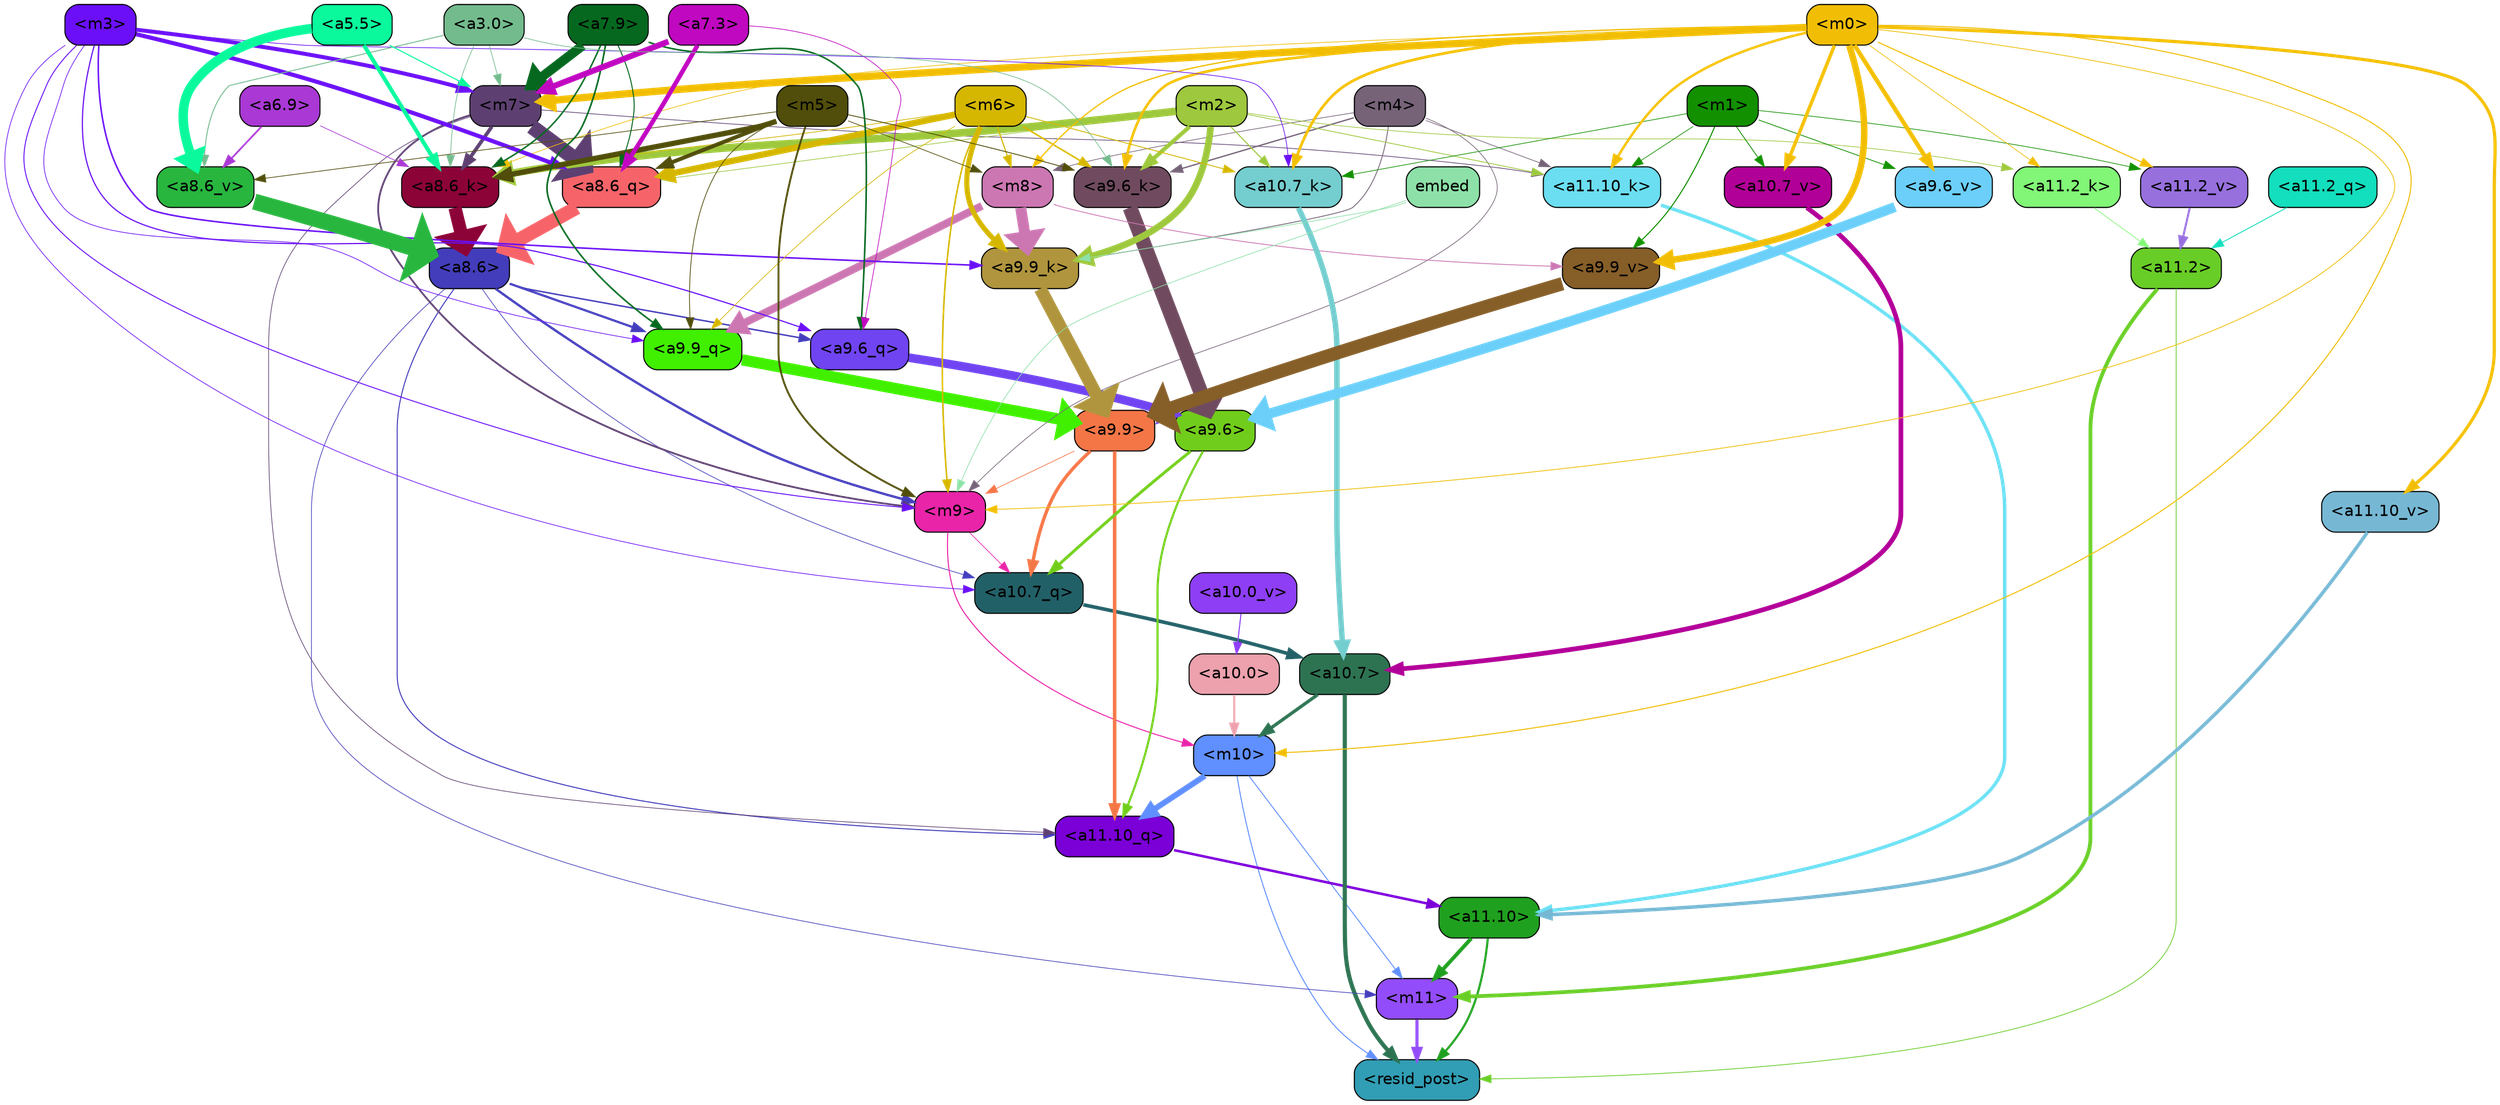 strict digraph "" {
	graph [bgcolor=transparent,
		layout=dot,
		overlap=false,
		splines=true
	];
	"<m11>"	[color=black,
		fillcolor="#934cf9",
		fontname=Helvetica,
		shape=box,
		style="filled, rounded"];
	"<resid_post>"	[color=black,
		fillcolor="#319eb5",
		fontname=Helvetica,
		shape=box,
		style="filled, rounded"];
	"<m11>" -> "<resid_post>"	[color="#934cf9",
		penwidth=2.702841281890869];
	"<a11.10>"	[color=black,
		fillcolor="#20a01f",
		fontname=Helvetica,
		shape=box,
		style="filled, rounded"];
	"<a11.10>" -> "<m11>"	[color="#20a01f",
		penwidth=3.3565988540649414];
	"<a11.10>" -> "<resid_post>"	[color="#20a01f",
		penwidth=1.9347846508026123];
	"<a11.2>"	[color=black,
		fillcolor="#69cd27",
		fontname=Helvetica,
		shape=box,
		style="filled, rounded"];
	"<a11.2>" -> "<m11>"	[color="#69cd27",
		penwidth=3.357710838317871];
	"<a11.2>" -> "<resid_post>"	[color="#69cd27",
		penwidth=0.6756799221038818];
	"<m10>"	[color=black,
		fillcolor="#608fff",
		fontname=Helvetica,
		shape=box,
		style="filled, rounded"];
	"<m10>" -> "<m11>"	[color="#608fff",
		penwidth=0.7995781898498535];
	"<m10>" -> "<resid_post>"	[color="#608fff",
		penwidth=0.84842848777771];
	"<a11.10_q>"	[color=black,
		fillcolor="#7a00d7",
		fontname=Helvetica,
		shape=box,
		style="filled, rounded"];
	"<m10>" -> "<a11.10_q>"	[color="#608fff",
		penwidth=5.131217956542969];
	"<a10.7>"	[color=black,
		fillcolor="#2d7352",
		fontname=Helvetica,
		shape=box,
		style="filled, rounded"];
	"<a10.7>" -> "<resid_post>"	[color="#2d7352",
		penwidth=3.701959013938904];
	"<a10.7>" -> "<m10>"	[color="#2d7352",
		penwidth=2.9233598709106445];
	"<a8.6>"	[color=black,
		fillcolor="#433dbb",
		fontname=Helvetica,
		shape=box,
		style="filled, rounded"];
	"<a8.6>" -> "<m11>"	[color="#433dbb",
		penwidth=0.6];
	"<a8.6>" -> "<a11.10_q>"	[color="#433dbb",
		penwidth=0.8920164108276367];
	"<m9>"	[color=black,
		fillcolor="#e924a9",
		fontname=Helvetica,
		shape=box,
		style="filled, rounded"];
	"<a8.6>" -> "<m9>"	[color="#433dbb",
		penwidth=2.0895538330078125];
	"<a10.7_q>"	[color=black,
		fillcolor="#226067",
		fontname=Helvetica,
		shape=box,
		style="filled, rounded"];
	"<a8.6>" -> "<a10.7_q>"	[color="#433dbb",
		penwidth=0.6];
	"<a9.9_q>"	[color=black,
		fillcolor="#40f000",
		fontname=Helvetica,
		shape=box,
		style="filled, rounded"];
	"<a8.6>" -> "<a9.9_q>"	[color="#433dbb",
		penwidth=1.9669651985168457];
	"<a9.6_q>"	[color=black,
		fillcolor="#7044f1",
		fontname=Helvetica,
		shape=box,
		style="filled, rounded"];
	"<a8.6>" -> "<a9.6_q>"	[color="#433dbb",
		penwidth=1.2784099578857422];
	"<a11.10_q>" -> "<a11.10>"	[color="#7a00d7",
		penwidth=2.230653762817383];
	"<a11.2_q>"	[color=black,
		fillcolor="#13debd",
		fontname=Helvetica,
		shape=box,
		style="filled, rounded"];
	"<a11.2_q>" -> "<a11.2>"	[color="#13debd",
		penwidth=0.7805061340332031];
	"<a11.10_k>"	[color=black,
		fillcolor="#6bdef1",
		fontname=Helvetica,
		shape=box,
		style="filled, rounded"];
	"<a11.10_k>" -> "<a11.10>"	[color="#6bdef1",
		penwidth=3.010073661804199];
	"<a11.2_k>"	[color=black,
		fillcolor="#82f677",
		fontname=Helvetica,
		shape=box,
		style="filled, rounded"];
	"<a11.2_k>" -> "<a11.2>"	[color="#82f677",
		penwidth=0.6];
	"<a11.10_v>"	[color=black,
		fillcolor="#76b8d4",
		fontname=Helvetica,
		shape=box,
		style="filled, rounded"];
	"<a11.10_v>" -> "<a11.10>"	[color="#76b8d4",
		penwidth=3.0961761474609375];
	"<a11.2_v>"	[color=black,
		fillcolor="#9770de",
		fontname=Helvetica,
		shape=box,
		style="filled, rounded"];
	"<a11.2_v>" -> "<a11.2>"	[color="#9770de",
		penwidth=1.7951231002807617];
	"<a9.9>"	[color=black,
		fillcolor="#f47647",
		fontname=Helvetica,
		shape=box,
		style="filled, rounded"];
	"<a9.9>" -> "<a11.10_q>"	[color="#f47647",
		penwidth=3.086172103881836];
	"<a9.9>" -> "<m9>"	[color="#f47647",
		penwidth=0.6];
	"<a9.9>" -> "<a10.7_q>"	[color="#f47647",
		penwidth=2.9829912185668945];
	"<a9.6>"	[color=black,
		fillcolor="#71cd1b",
		fontname=Helvetica,
		shape=box,
		style="filled, rounded"];
	"<a9.6>" -> "<a11.10_q>"	[color="#71cd1b",
		penwidth=1.9188203811645508];
	"<a9.6>" -> "<a10.7_q>"	[color="#71cd1b",
		penwidth=2.6223926544189453];
	"<m7>"	[color=black,
		fillcolor="#5d4071",
		fontname=Helvetica,
		shape=box,
		style="filled, rounded"];
	"<m7>" -> "<a11.10_q>"	[color="#5d4071",
		penwidth=0.6];
	"<m7>" -> "<a11.10_k>"	[color="#5d4071",
		penwidth=0.6];
	"<m7>" -> "<m9>"	[color="#5d4071",
		penwidth=1.602376937866211];
	"<a8.6_q>"	[color=black,
		fillcolor="#f66469",
		fontname=Helvetica,
		shape=box,
		style="filled, rounded"];
	"<m7>" -> "<a8.6_q>"	[color="#5d4071",
		penwidth=13.241378784179688];
	"<a8.6_k>"	[color=black,
		fillcolor="#8c0338",
		fontname=Helvetica,
		shape=box,
		style="filled, rounded"];
	"<m7>" -> "<a8.6_k>"	[color="#5d4071",
		penwidth=3.1968326568603516];
	"<m4>"	[color=black,
		fillcolor="#766378",
		fontname=Helvetica,
		shape=box,
		style="filled, rounded"];
	"<m4>" -> "<a11.10_k>"	[color="#766378",
		penwidth=0.6];
	"<m4>" -> "<m9>"	[color="#766378",
		penwidth=0.6];
	"<a9.9_k>"	[color=black,
		fillcolor="#b0953e",
		fontname=Helvetica,
		shape=box,
		style="filled, rounded"];
	"<m4>" -> "<a9.9_k>"	[color="#766378",
		penwidth=0.7440586090087891];
	"<a9.6_k>"	[color=black,
		fillcolor="#704b5f",
		fontname=Helvetica,
		shape=box,
		style="filled, rounded"];
	"<m4>" -> "<a9.6_k>"	[color="#766378",
		penwidth=1.1381549835205078];
	"<m8>"	[color=black,
		fillcolor="#cc77b2",
		fontname=Helvetica,
		shape=box,
		style="filled, rounded"];
	"<m4>" -> "<m8>"	[color="#766378",
		penwidth=0.6];
	"<m2>"	[color=black,
		fillcolor="#9ec83d",
		fontname=Helvetica,
		shape=box,
		style="filled, rounded"];
	"<m2>" -> "<a11.10_k>"	[color="#9ec83d",
		penwidth=0.7053709030151367];
	"<m2>" -> "<a11.2_k>"	[color="#9ec83d",
		penwidth=0.6];
	"<a10.7_k>"	[color=black,
		fillcolor="#74cdce",
		fontname=Helvetica,
		shape=box,
		style="filled, rounded"];
	"<m2>" -> "<a10.7_k>"	[color="#9ec83d",
		penwidth=0.9458351135253906];
	"<m2>" -> "<a9.9_k>"	[color="#9ec83d",
		penwidth=5.899354457855225];
	"<m2>" -> "<a9.6_k>"	[color="#9ec83d",
		penwidth=3.641721725463867];
	"<m2>" -> "<a8.6_q>"	[color="#9ec83d",
		penwidth=0.6];
	"<m2>" -> "<a8.6_k>"	[color="#9ec83d",
		penwidth=6.741854667663574];
	"<m1>"	[color=black,
		fillcolor="#129000",
		fontname=Helvetica,
		shape=box,
		style="filled, rounded"];
	"<m1>" -> "<a11.10_k>"	[color="#129000",
		penwidth=0.6];
	"<m1>" -> "<a11.2_v>"	[color="#129000",
		penwidth=0.6];
	"<m1>" -> "<a10.7_k>"	[color="#129000",
		penwidth=0.6];
	"<a10.7_v>"	[color=black,
		fillcolor="#b10097",
		fontname=Helvetica,
		shape=box,
		style="filled, rounded"];
	"<m1>" -> "<a10.7_v>"	[color="#129000",
		penwidth=0.7276821136474609];
	"<a9.9_v>"	[color=black,
		fillcolor="#865e28",
		fontname=Helvetica,
		shape=box,
		style="filled, rounded"];
	"<m1>" -> "<a9.9_v>"	[color="#129000",
		penwidth=0.9372577667236328];
	"<a9.6_v>"	[color=black,
		fillcolor="#6bcff9",
		fontname=Helvetica,
		shape=box,
		style="filled, rounded"];
	"<m1>" -> "<a9.6_v>"	[color="#129000",
		penwidth=0.6895580291748047];
	"<m0>"	[color=black,
		fillcolor="#f1be05",
		fontname=Helvetica,
		shape=box,
		style="filled, rounded"];
	"<m0>" -> "<m10>"	[color="#f1be05",
		penwidth=0.9029474258422852];
	"<m0>" -> "<a11.10_k>"	[color="#f1be05",
		penwidth=2.144052505493164];
	"<m0>" -> "<a11.2_k>"	[color="#f1be05",
		penwidth=0.6134786605834961];
	"<m0>" -> "<a11.10_v>"	[color="#f1be05",
		penwidth=2.813839912414551];
	"<m0>" -> "<a11.2_v>"	[color="#f1be05",
		penwidth=0.9900531768798828];
	"<m0>" -> "<m7>"	[color="#f1be05",
		penwidth=6.471525192260742];
	"<m0>" -> "<m9>"	[color="#f1be05",
		penwidth=0.6837482452392578];
	"<m0>" -> "<a10.7_k>"	[color="#f1be05",
		penwidth=2.4311294555664062];
	"<m0>" -> "<a10.7_v>"	[color="#f1be05",
		penwidth=3.061185836791992];
	"<m0>" -> "<a9.6_k>"	[color="#f1be05",
		penwidth=2.3033218383789062];
	"<m0>" -> "<a9.9_v>"	[color="#f1be05",
		penwidth=5.749459266662598];
	"<m0>" -> "<a9.6_v>"	[color="#f1be05",
		penwidth=3.8124656677246094];
	"<m0>" -> "<m8>"	[color="#f1be05",
		penwidth=1.1439266204833984];
	"<m0>" -> "<a8.6_k>"	[color="#f1be05",
		penwidth=0.6];
	"<a10.0>"	[color=black,
		fillcolor="#eca1ad",
		fontname=Helvetica,
		shape=box,
		style="filled, rounded"];
	"<a10.0>" -> "<m10>"	[color="#eca1ad",
		penwidth=1.7953290939331055];
	"<m9>" -> "<m10>"	[color="#e924a9",
		penwidth=0.8976783752441406];
	"<m9>" -> "<a10.7_q>"	[color="#e924a9",
		penwidth=0.6];
	"<a10.7_q>" -> "<a10.7>"	[color="#226067",
		penwidth=3.1667375564575195];
	"<a10.7_k>" -> "<a10.7>"	[color="#74cdce",
		penwidth=4.86921501159668];
	"<a10.7_v>" -> "<a10.7>"	[color="#b10097",
		penwidth=4.189113616943359];
	"<a10.0_v>"	[color=black,
		fillcolor="#8e3ef4",
		fontname=Helvetica,
		shape=box,
		style="filled, rounded"];
	"<a10.0_v>" -> "<a10.0>"	[color="#8e3ef4",
		penwidth=0.9297943115234375];
	"<m3>"	[color=black,
		fillcolor="#6a0ff7",
		fontname=Helvetica,
		shape=box,
		style="filled, rounded"];
	"<m3>" -> "<m7>"	[color="#6a0ff7",
		penwidth=3.516108512878418];
	"<m3>" -> "<m9>"	[color="#6a0ff7",
		penwidth=0.8340511322021484];
	"<m3>" -> "<a10.7_q>"	[color="#6a0ff7",
		penwidth=0.6];
	"<m3>" -> "<a10.7_k>"	[color="#6a0ff7",
		penwidth=0.6];
	"<m3>" -> "<a9.9_q>"	[color="#6a0ff7",
		penwidth=0.6];
	"<m3>" -> "<a9.6_q>"	[color="#6a0ff7",
		penwidth=1.023146629333496];
	"<m3>" -> "<a9.9_k>"	[color="#6a0ff7",
		penwidth=1.3686113357543945];
	"<m3>" -> "<a8.6_q>"	[color="#6a0ff7",
		penwidth=3.662356376647949];
	"<m6>"	[color=black,
		fillcolor="#d5b701",
		fontname=Helvetica,
		shape=box,
		style="filled, rounded"];
	"<m6>" -> "<m9>"	[color="#d5b701",
		penwidth=1.3627052307128906];
	"<m6>" -> "<a10.7_k>"	[color="#d5b701",
		penwidth=0.7860317230224609];
	"<m6>" -> "<a9.9_q>"	[color="#d5b701",
		penwidth=0.6];
	"<m6>" -> "<a9.9_k>"	[color="#d5b701",
		penwidth=4.531258583068848];
	"<m6>" -> "<a9.6_k>"	[color="#d5b701",
		penwidth=1.4181280136108398];
	"<m6>" -> "<m8>"	[color="#d5b701",
		penwidth=1.0155630111694336];
	"<m6>" -> "<a8.6_q>"	[color="#d5b701",
		penwidth=5.633528709411621];
	"<m6>" -> "<a8.6_k>"	[color="#d5b701",
		penwidth=0.6571521759033203];
	"<m5>"	[color=black,
		fillcolor="#514e0b",
		fontname=Helvetica,
		shape=box,
		style="filled, rounded"];
	"<m5>" -> "<m9>"	[color="#514e0b",
		penwidth=1.681243896484375];
	"<m5>" -> "<a9.9_q>"	[color="#514e0b",
		penwidth=0.6613569259643555];
	"<m5>" -> "<a9.6_k>"	[color="#514e0b",
		penwidth=0.758631706237793];
	"<m5>" -> "<m8>"	[color="#514e0b",
		penwidth=0.6134414672851562];
	"<m5>" -> "<a8.6_q>"	[color="#514e0b",
		penwidth=3.4897823333740234];
	"<m5>" -> "<a8.6_k>"	[color="#514e0b",
		penwidth=4.6982269287109375];
	"<a8.6_v>"	[color=black,
		fillcolor="#28b63f",
		fontname=Helvetica,
		shape=box,
		style="filled, rounded"];
	"<m5>" -> "<a8.6_v>"	[color="#514e0b",
		penwidth=0.6290683746337891];
	embed	[color=black,
		fillcolor="#8de1a8",
		fontname=Helvetica,
		shape=box,
		style="filled, rounded"];
	embed -> "<m9>"	[color="#8de1a8",
		penwidth=0.6];
	embed -> "<a9.9_k>"	[color="#8de1a8",
		penwidth=0.6];
	"<a9.9_q>" -> "<a9.9>"	[color="#40f000",
		penwidth=9.939762115478516];
	"<a9.6_q>" -> "<a9.6>"	[color="#7044f1",
		penwidth=7.661715507507324];
	"<a9.9_k>" -> "<a9.9>"	[color="#b0953e",
		penwidth=11.399191856384277];
	"<a9.6_k>" -> "<a9.6>"	[color="#704b5f",
		penwidth=13.081165313720703];
	"<a9.9_v>" -> "<a9.9>"	[color="#865e28",
		penwidth=11.790493965148926];
	"<a9.6_v>" -> "<a9.6>"	[color="#6bcff9",
		penwidth=8.907938003540039];
	"<m8>" -> "<a9.9_q>"	[color="#cc77b2",
		penwidth=6.900845050811768];
	"<m8>" -> "<a9.9_k>"	[color="#cc77b2",
		penwidth=9.720273971557617];
	"<m8>" -> "<a9.9_v>"	[color="#cc77b2",
		penwidth=0.7325820922851562];
	"<a7.9>"	[color=black,
		fillcolor="#06681f",
		fontname=Helvetica,
		shape=box,
		style="filled, rounded"];
	"<a7.9>" -> "<m7>"	[color="#06681f",
		penwidth=8.380303382873535];
	"<a7.9>" -> "<a9.9_q>"	[color="#06681f",
		penwidth=1.4397644996643066];
	"<a7.9>" -> "<a9.6_q>"	[color="#06681f",
		penwidth=1.3931035995483398];
	"<a7.9>" -> "<a8.6_q>"	[color="#06681f",
		penwidth=0.8684206008911133];
	"<a7.9>" -> "<a8.6_k>"	[color="#06681f",
		penwidth=1.3346061706542969];
	"<a7.3>"	[color=black,
		fillcolor="#c008c0",
		fontname=Helvetica,
		shape=box,
		style="filled, rounded"];
	"<a7.3>" -> "<m7>"	[color="#c008c0",
		penwidth=5.218400001525879];
	"<a7.3>" -> "<a9.6_q>"	[color="#c008c0",
		penwidth=0.6];
	"<a7.3>" -> "<a8.6_q>"	[color="#c008c0",
		penwidth=3.9724788665771484];
	"<a3.0>"	[color=black,
		fillcolor="#73bb8d",
		fontname=Helvetica,
		shape=box,
		style="filled, rounded"];
	"<a3.0>" -> "<m7>"	[color="#73bb8d",
		penwidth=0.6];
	"<a3.0>" -> "<a9.6_k>"	[color="#73bb8d",
		penwidth=0.6];
	"<a3.0>" -> "<a8.6_k>"	[color="#73bb8d",
		penwidth=0.6];
	"<a3.0>" -> "<a8.6_v>"	[color="#73bb8d",
		penwidth=0.8148288726806641];
	"<a8.6_q>" -> "<a8.6>"	[color="#f66469",
		penwidth=12.358373165130615];
	"<a8.6_k>" -> "<a8.6>"	[color="#8c0338",
		penwidth=11.655789375305176];
	"<a8.6_v>" -> "<a8.6>"	[color="#28b63f",
		penwidth=14.296124935150146];
	"<a6.9>"	[color=black,
		fillcolor="#a938d4",
		fontname=Helvetica,
		shape=box,
		style="filled, rounded"];
	"<a6.9>" -> "<a8.6_k>"	[color="#a938d4",
		penwidth=0.6];
	"<a6.9>" -> "<a8.6_v>"	[color="#a938d4",
		penwidth=1.563425064086914];
	"<a5.5>"	[color=black,
		fillcolor="#0af99c",
		fontname=Helvetica,
		shape=box,
		style="filled, rounded"];
	"<a5.5>" -> "<m7>"	[color="#0af99c",
		penwidth=0.94769287109375];
	"<a5.5>" -> "<a8.6_k>"	[color="#0af99c",
		penwidth=3.608060836791992];
	"<a5.5>" -> "<a8.6_v>"	[color="#0af99c",
		penwidth=8.398509979248047];
}
